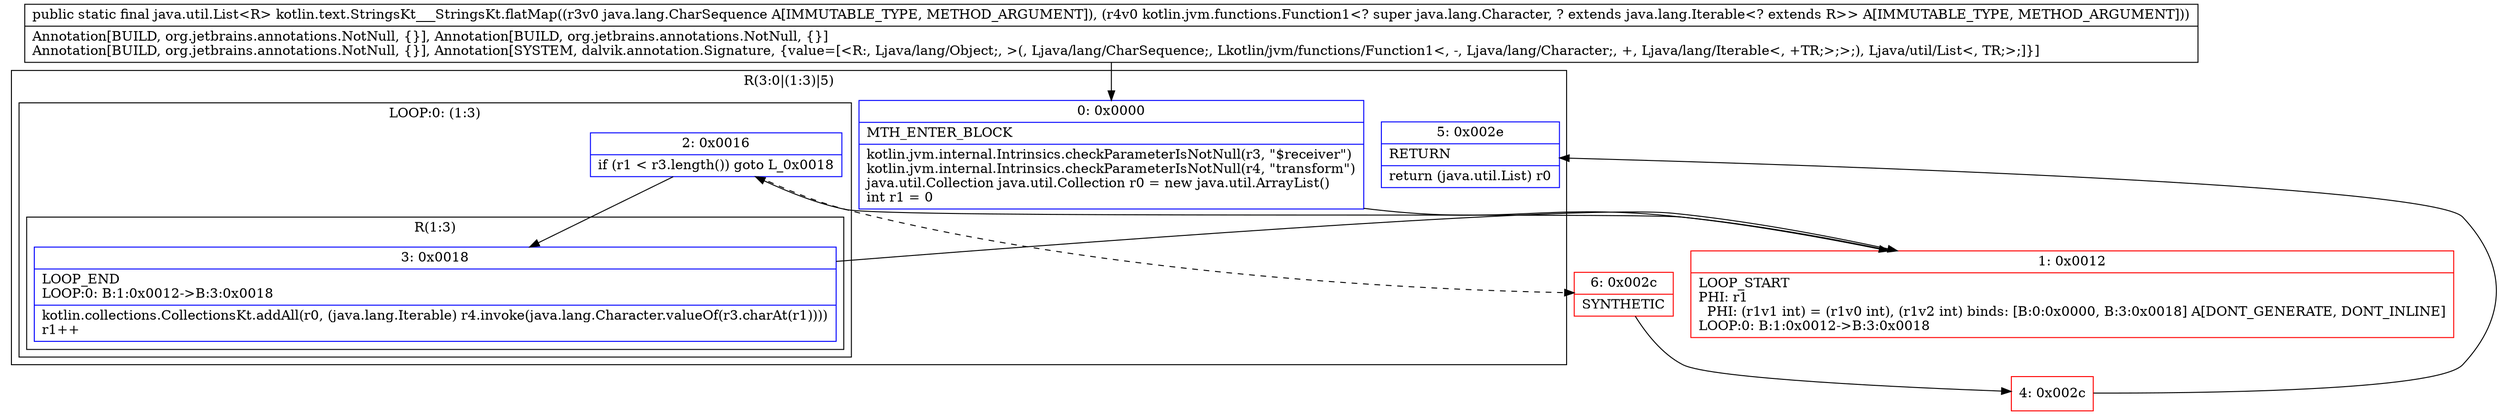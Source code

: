 digraph "CFG forkotlin.text.StringsKt___StringsKt.flatMap(Ljava\/lang\/CharSequence;Lkotlin\/jvm\/functions\/Function1;)Ljava\/util\/List;" {
subgraph cluster_Region_1696224944 {
label = "R(3:0|(1:3)|5)";
node [shape=record,color=blue];
Node_0 [shape=record,label="{0\:\ 0x0000|MTH_ENTER_BLOCK\l|kotlin.jvm.internal.Intrinsics.checkParameterIsNotNull(r3, \"$receiver\")\lkotlin.jvm.internal.Intrinsics.checkParameterIsNotNull(r4, \"transform\")\ljava.util.Collection java.util.Collection r0 = new java.util.ArrayList()\lint r1 = 0\l}"];
subgraph cluster_LoopRegion_718633614 {
label = "LOOP:0: (1:3)";
node [shape=record,color=blue];
Node_2 [shape=record,label="{2\:\ 0x0016|if (r1 \< r3.length()) goto L_0x0018\l}"];
subgraph cluster_Region_1643837547 {
label = "R(1:3)";
node [shape=record,color=blue];
Node_3 [shape=record,label="{3\:\ 0x0018|LOOP_END\lLOOP:0: B:1:0x0012\-\>B:3:0x0018\l|kotlin.collections.CollectionsKt.addAll(r0, (java.lang.Iterable) r4.invoke(java.lang.Character.valueOf(r3.charAt(r1))))\lr1++\l}"];
}
}
Node_5 [shape=record,label="{5\:\ 0x002e|RETURN\l|return (java.util.List) r0\l}"];
}
Node_1 [shape=record,color=red,label="{1\:\ 0x0012|LOOP_START\lPHI: r1 \l  PHI: (r1v1 int) = (r1v0 int), (r1v2 int) binds: [B:0:0x0000, B:3:0x0018] A[DONT_GENERATE, DONT_INLINE]\lLOOP:0: B:1:0x0012\-\>B:3:0x0018\l}"];
Node_4 [shape=record,color=red,label="{4\:\ 0x002c}"];
Node_6 [shape=record,color=red,label="{6\:\ 0x002c|SYNTHETIC\l}"];
MethodNode[shape=record,label="{public static final java.util.List\<R\> kotlin.text.StringsKt___StringsKt.flatMap((r3v0 java.lang.CharSequence A[IMMUTABLE_TYPE, METHOD_ARGUMENT]), (r4v0 kotlin.jvm.functions.Function1\<? super java.lang.Character, ? extends java.lang.Iterable\<? extends R\>\> A[IMMUTABLE_TYPE, METHOD_ARGUMENT]))  | Annotation[BUILD, org.jetbrains.annotations.NotNull, \{\}], Annotation[BUILD, org.jetbrains.annotations.NotNull, \{\}]\lAnnotation[BUILD, org.jetbrains.annotations.NotNull, \{\}], Annotation[SYSTEM, dalvik.annotation.Signature, \{value=[\<R:, Ljava\/lang\/Object;, \>(, Ljava\/lang\/CharSequence;, Lkotlin\/jvm\/functions\/Function1\<, \-, Ljava\/lang\/Character;, +, Ljava\/lang\/Iterable\<, +TR;\>;\>;), Ljava\/util\/List\<, TR;\>;]\}]\l}"];
MethodNode -> Node_0;
Node_0 -> Node_1;
Node_2 -> Node_3;
Node_2 -> Node_6[style=dashed];
Node_3 -> Node_1;
Node_1 -> Node_2;
Node_4 -> Node_5;
Node_6 -> Node_4;
}

